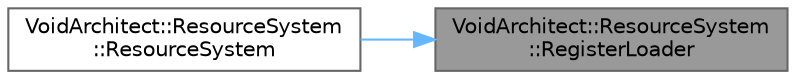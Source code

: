 digraph "VoidArchitect::ResourceSystem::RegisterLoader"
{
 // LATEX_PDF_SIZE
  bgcolor="transparent";
  edge [fontname=Helvetica,fontsize=10,labelfontname=Helvetica,labelfontsize=10];
  node [fontname=Helvetica,fontsize=10,shape=box,height=0.2,width=0.4];
  rankdir="RL";
  Node1 [id="Node000001",label="VoidArchitect::ResourceSystem\l::RegisterLoader",height=0.2,width=0.4,color="gray40", fillcolor="grey60", style="filled", fontcolor="black",tooltip=" "];
  Node1 -> Node2 [id="edge1_Node000001_Node000002",dir="back",color="steelblue1",style="solid",tooltip=" "];
  Node2 [id="Node000002",label="VoidArchitect::ResourceSystem\l::ResourceSystem",height=0.2,width=0.4,color="grey40", fillcolor="white", style="filled",URL="$class_void_architect_1_1_resource_system.html#a1bfb2f82fe6d3c7abee81474d452e145",tooltip=" "];
}
